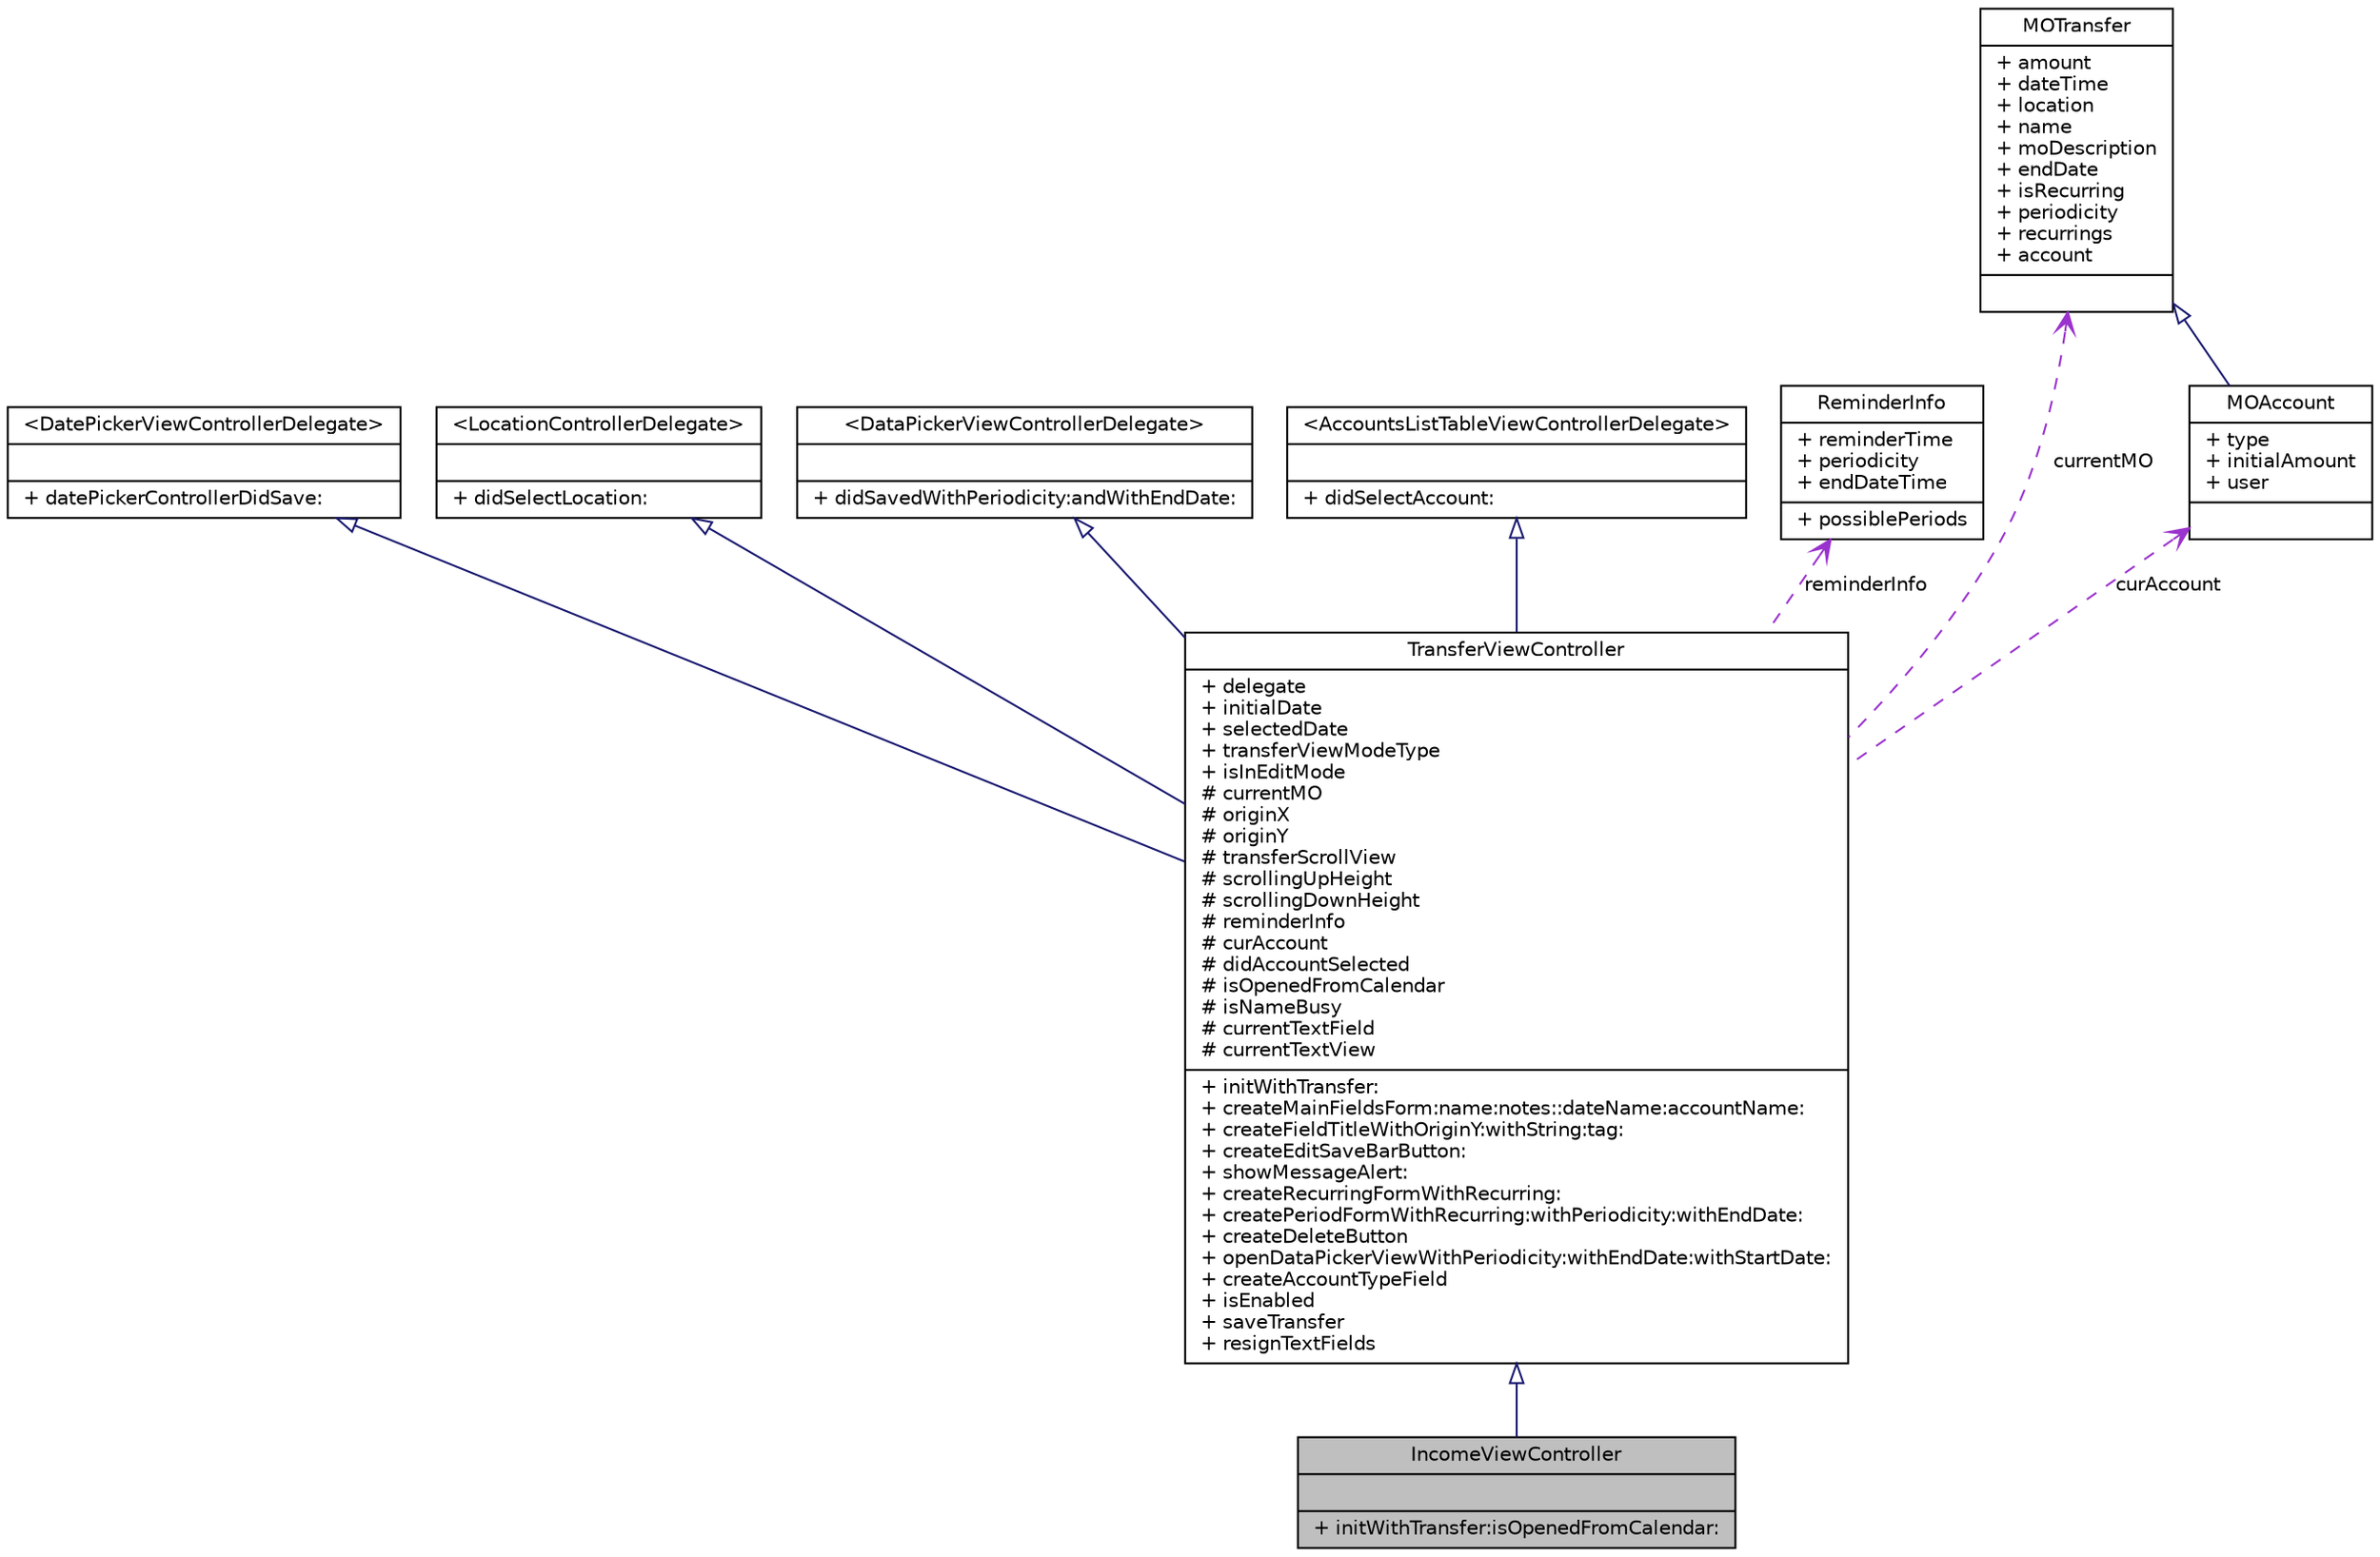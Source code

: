 digraph G
{
  edge [fontname="Helvetica",fontsize="10",labelfontname="Helvetica",labelfontsize="10"];
  node [fontname="Helvetica",fontsize="10",shape=record];
  Node1 [label="{IncomeViewController\n||+ initWithTransfer:isOpenedFromCalendar:\l}",height=0.2,width=0.4,color="black", fillcolor="grey75", style="filled" fontcolor="black"];
  Node2 -> Node1 [dir=back,color="midnightblue",fontsize="10",style="solid",arrowtail="empty",fontname="Helvetica"];
  Node2 [label="{TransferViewController\n|+ delegate\l+ initialDate\l+ selectedDate\l+ transferViewModeType\l+ isInEditMode\l# currentMO\l# originX\l# originY\l# transferScrollView\l# scrollingUpHeight\l# scrollingDownHeight\l# reminderInfo\l# curAccount\l# didAccountSelected\l# isOpenedFromCalendar\l# isNameBusy\l# currentTextField\l# currentTextView\l|+ initWithTransfer:\l+ createMainFieldsForm:name:notes::dateName:accountName:\l+ createFieldTitleWithOriginY:withString:tag:\l+ createEditSaveBarButton:\l+ showMessageAlert:\l+ createRecurringFormWithRecurring:\l+ createPeriodFormWithRecurring:withPeriodicity:withEndDate:\l+ createDeleteButton\l+ openDataPickerViewWithPeriodicity:withEndDate:withStartDate:\l+ createAccountTypeField\l+ isEnabled\l+ saveTransfer\l+ resignTextFields\l}",height=0.2,width=0.4,color="black", fillcolor="white", style="filled",URL="$interface_transfer_view_controller.html",tooltip="TransferViewController class. This class is responsible for creating/adding the main fields of paymen..."];
  Node3 -> Node2 [dir=back,color="midnightblue",fontsize="10",style="solid",arrowtail="empty",fontname="Helvetica"];
  Node3 [label="{\<DatePickerViewControllerDelegate\>\n||+ datePickerControllerDidSave:\l}",height=0.2,width=0.4,color="black", fillcolor="white", style="filled",URL="$protocol_date_picker_view_controller_delegate-p.html",tooltip="the DatePickerViewControllerDelegate. Responsible for date selection."];
  Node4 -> Node2 [dir=back,color="midnightblue",fontsize="10",style="solid",arrowtail="empty",fontname="Helvetica"];
  Node4 [label="{\<LocationControllerDelegate\>\n||+ didSelectLocation:\l}",height=0.2,width=0.4,color="black", fillcolor="white", style="filled",URL="$protocol_location_controller_delegate-p.html",tooltip="delegate for location functionalities"];
  Node5 -> Node2 [dir=back,color="midnightblue",fontsize="10",style="solid",arrowtail="empty",fontname="Helvetica"];
  Node5 [label="{\<DataPickerViewControllerDelegate\>\n||+ didSavedWithPeriodicity:andWithEndDate:\l}",height=0.2,width=0.4,color="black", fillcolor="white", style="filled",URL="$protocol_data_picker_view_controller_delegate-p.html",tooltip="the DataPickerViewControllerDelegate. Responsible for date selection."];
  Node6 -> Node2 [dir=back,color="midnightblue",fontsize="10",style="solid",arrowtail="empty",fontname="Helvetica"];
  Node6 [label="{\<AccountsListTableViewControllerDelegate\>\n||+ didSelectAccount:\l}",height=0.2,width=0.4,color="black", fillcolor="white", style="filled",URL="$protocol_accounts_list_table_view_controller_delegate-p.html",tooltip="the AccountsListTableViewControllerDelegate."];
  Node7 -> Node2 [dir=back,color="darkorchid3",fontsize="10",style="dashed",label="reminderInfo",arrowtail="open",fontname="Helvetica"];
  Node7 [label="{ReminderInfo\n|+ reminderTime\l+ periodicity\l+ endDateTime\l|+ possiblePeriods\l}",height=0.2,width=0.4,color="black", fillcolor="white", style="filled",URL="$interface_reminder_info.html",tooltip="The class contains the info on Reminder, such as reminder time, whether alerts and/or budgets should ..."];
  Node8 -> Node2 [dir=back,color="darkorchid3",fontsize="10",style="dashed",label="currentMO",arrowtail="open",fontname="Helvetica"];
  Node8 [label="{MOTransfer\n|+ amount\l+ dateTime\l+ location\l+ name\l+ moDescription\l+ endDate\l+ isRecurring\l+ periodicity\l+ recurrings\l+ account\l|}",height=0.2,width=0.4,color="black", fillcolor="white", style="filled",URL="$interface_m_o_transfer.html",tooltip="Used as parent class for income, payment, account managed objects."];
  Node9 -> Node2 [dir=back,color="darkorchid3",fontsize="10",style="dashed",label="curAccount",arrowtail="open",fontname="Helvetica"];
  Node9 [label="{MOAccount\n|+ type\l+ initialAmount\l+ user\l|}",height=0.2,width=0.4,color="black", fillcolor="white", style="filled",URL="$interface_m_o_account.html",tooltip="MOAccount class. This class keeps all created accounts."];
  Node8 -> Node9 [dir=back,color="midnightblue",fontsize="10",style="solid",arrowtail="empty",fontname="Helvetica"];
}
